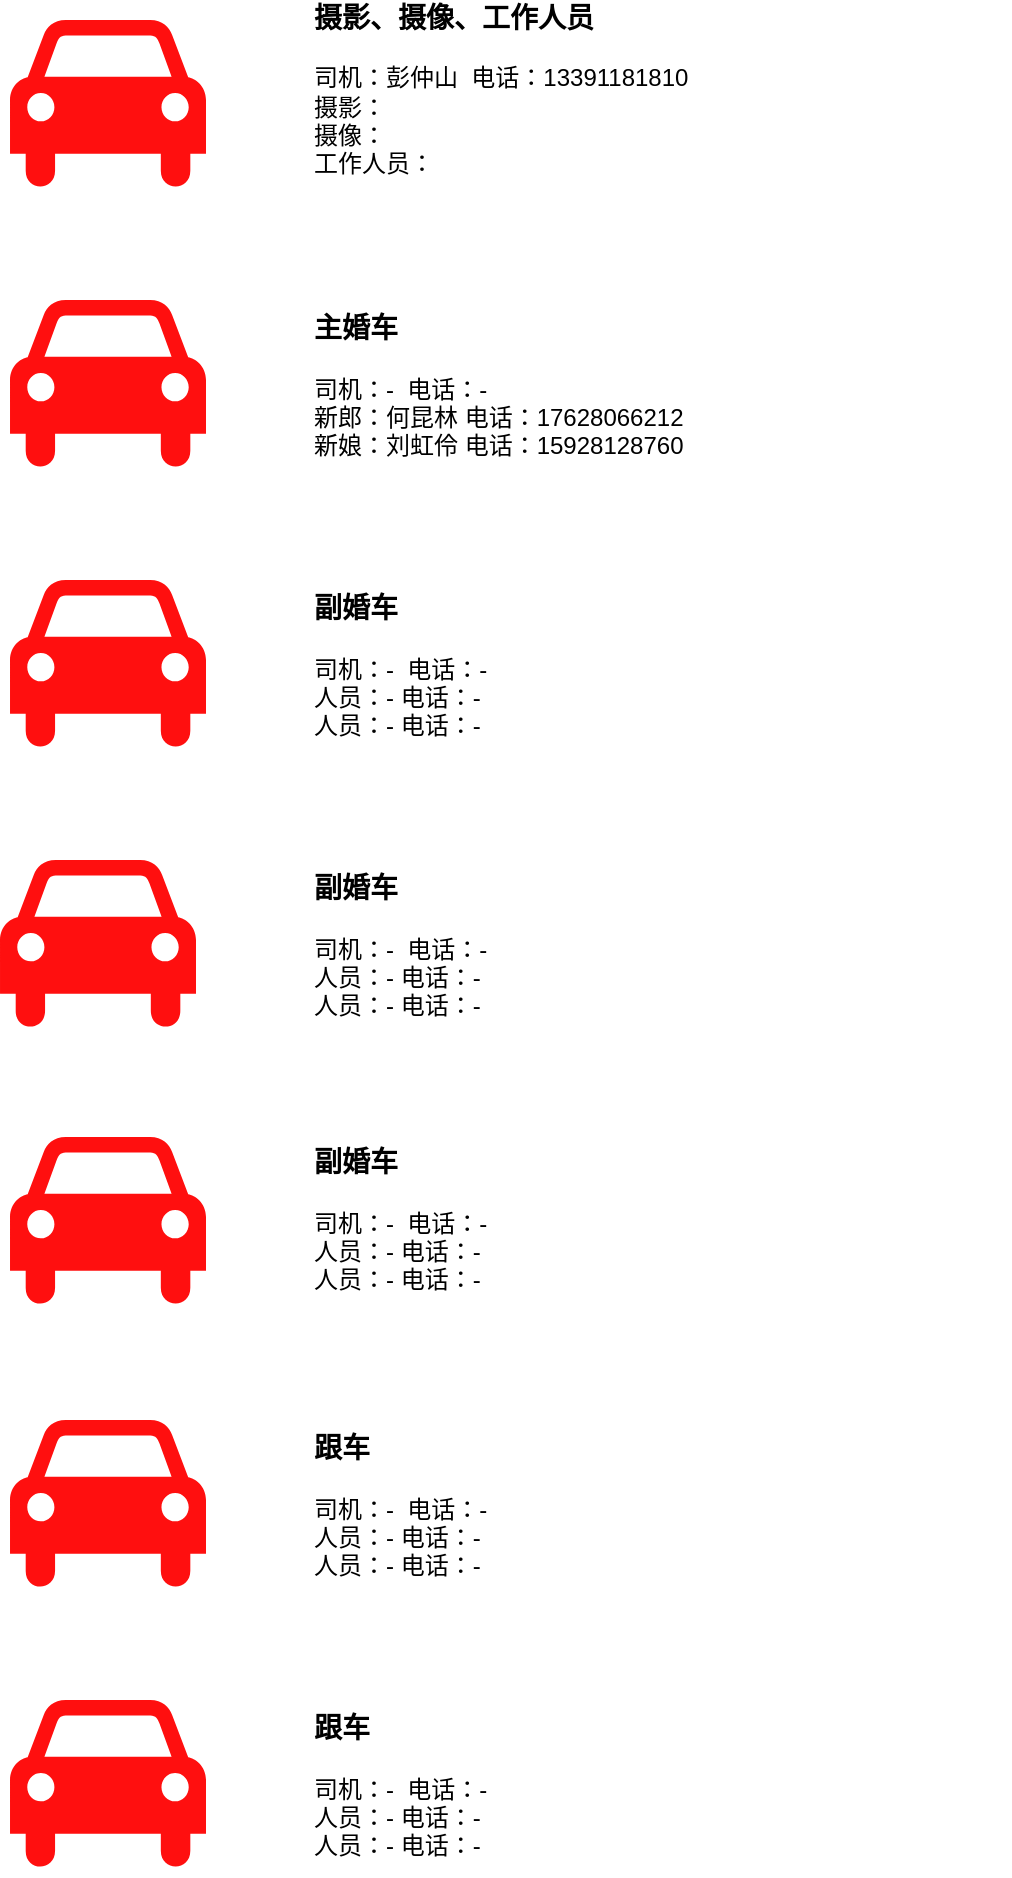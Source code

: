 <mxfile version="15.9.4" type="github">
  <diagram id="ChxOJC20nfknNe4g9IQP" name="Page-1">
    <mxGraphModel dx="2066" dy="2287" grid="1" gridSize="10" guides="1" tooltips="1" connect="1" arrows="1" fold="1" page="1" pageScale="1" pageWidth="827" pageHeight="1169" math="0" shadow="0">
      <root>
        <mxCell id="0" />
        <mxCell id="1" parent="0" />
        <mxCell id="bQJ2CA2lXjh7fbB7IvRR-1" value="" style="shape=mxgraph.signs.transportation.car_4;html=1;pointerEvents=1;fillColor=#FF0F0F;strokeColor=none;verticalLabelPosition=bottom;verticalAlign=top;align=center;" vertex="1" parent="1">
          <mxGeometry x="370" y="80" width="98" height="86" as="geometry" />
        </mxCell>
        <mxCell id="bQJ2CA2lXjh7fbB7IvRR-4" value="" style="shape=mxgraph.signs.transportation.car_4;html=1;pointerEvents=1;fillColor=#FF0F0F;strokeColor=none;verticalLabelPosition=bottom;verticalAlign=top;align=center;" vertex="1" parent="1">
          <mxGeometry x="370" y="220" width="98" height="86" as="geometry" />
        </mxCell>
        <mxCell id="bQJ2CA2lXjh7fbB7IvRR-5" value="" style="shape=mxgraph.signs.transportation.car_4;html=1;pointerEvents=1;fillColor=#FF0F0F;strokeColor=none;verticalLabelPosition=bottom;verticalAlign=top;align=center;" vertex="1" parent="1">
          <mxGeometry x="365" y="360" width="98" height="86" as="geometry" />
        </mxCell>
        <mxCell id="bQJ2CA2lXjh7fbB7IvRR-6" value="" style="shape=mxgraph.signs.transportation.car_4;html=1;pointerEvents=1;fillColor=#FF0F0F;strokeColor=none;verticalLabelPosition=bottom;verticalAlign=top;align=center;" vertex="1" parent="1">
          <mxGeometry x="370" y="498.5" width="98" height="86" as="geometry" />
        </mxCell>
        <mxCell id="bQJ2CA2lXjh7fbB7IvRR-7" value="" style="shape=mxgraph.signs.transportation.car_4;html=1;pointerEvents=1;fillColor=#FF0F0F;strokeColor=none;verticalLabelPosition=bottom;verticalAlign=top;align=center;" vertex="1" parent="1">
          <mxGeometry x="370" y="640" width="98" height="86" as="geometry" />
        </mxCell>
        <mxCell id="bQJ2CA2lXjh7fbB7IvRR-8" value="" style="shape=mxgraph.signs.transportation.car_4;html=1;pointerEvents=1;fillColor=#FF0F0F;strokeColor=none;verticalLabelPosition=bottom;verticalAlign=top;align=center;" vertex="1" parent="1">
          <mxGeometry x="370" y="780" width="98" height="86" as="geometry" />
        </mxCell>
        <mxCell id="bQJ2CA2lXjh7fbB7IvRR-9" value="" style="shape=mxgraph.signs.transportation.car_4;html=1;pointerEvents=1;fillColor=#FF0F0F;strokeColor=none;verticalLabelPosition=bottom;verticalAlign=top;align=center;" vertex="1" parent="1">
          <mxGeometry x="370" y="-60" width="98" height="86" as="geometry" />
        </mxCell>
        <mxCell id="bQJ2CA2lXjh7fbB7IvRR-10" value="&lt;b&gt;&lt;font style=&quot;font-size: 14px&quot;&gt;摄影、摄像、工作人员&lt;br&gt;&lt;/font&gt;&lt;/b&gt;&lt;br&gt;司机：彭仲山&amp;nbsp; 电话：13391181810&lt;br&gt;摄影：&lt;br&gt;摄像：&lt;br&gt;工作人员：" style="text;html=1;strokeColor=none;fillColor=none;align=left;verticalAlign=middle;whiteSpace=wrap;rounded=0;" vertex="1" parent="1">
          <mxGeometry x="520" y="-70" width="350" height="90" as="geometry" />
        </mxCell>
        <mxCell id="bQJ2CA2lXjh7fbB7IvRR-11" value="&lt;b&gt;&lt;font style=&quot;font-size: 14px&quot;&gt;主婚车&lt;br&gt;&lt;/font&gt;&lt;/b&gt;&lt;br&gt;司机：-&amp;nbsp; 电话：-&lt;br&gt;新郎：何昆林 电话：17628066212&lt;br&gt;新娘：刘虹伶 电话：15928128760" style="text;html=1;strokeColor=none;fillColor=none;align=left;verticalAlign=middle;whiteSpace=wrap;rounded=0;" vertex="1" parent="1">
          <mxGeometry x="520" y="78" width="350" height="90" as="geometry" />
        </mxCell>
        <mxCell id="bQJ2CA2lXjh7fbB7IvRR-12" value="&lt;b&gt;&lt;font style=&quot;font-size: 14px&quot;&gt;副婚车&lt;br&gt;&lt;/font&gt;&lt;/b&gt;&lt;br&gt;司机：-&amp;nbsp; 电话：-&lt;br&gt;人员：- 电话：-&lt;br&gt;人员：- 电话：-" style="text;html=1;strokeColor=none;fillColor=none;align=left;verticalAlign=middle;whiteSpace=wrap;rounded=0;" vertex="1" parent="1">
          <mxGeometry x="520" y="218" width="350" height="90" as="geometry" />
        </mxCell>
        <mxCell id="bQJ2CA2lXjh7fbB7IvRR-13" value="&lt;b&gt;&lt;font style=&quot;font-size: 14px&quot;&gt;副婚车&lt;br&gt;&lt;/font&gt;&lt;/b&gt;&lt;br&gt;司机：-&amp;nbsp; 电话：-&lt;br&gt;人员：- 电话：-&lt;br&gt;人员：- 电话：-" style="text;html=1;strokeColor=none;fillColor=none;align=left;verticalAlign=middle;whiteSpace=wrap;rounded=0;" vertex="1" parent="1">
          <mxGeometry x="520" y="358" width="350" height="90" as="geometry" />
        </mxCell>
        <mxCell id="bQJ2CA2lXjh7fbB7IvRR-14" value="&lt;b&gt;&lt;font style=&quot;font-size: 14px&quot;&gt;副婚车&lt;br&gt;&lt;/font&gt;&lt;/b&gt;&lt;br&gt;司机：-&amp;nbsp; 电话：-&lt;br&gt;人员：- 电话：-&lt;br&gt;人员：- 电话：-" style="text;html=1;strokeColor=none;fillColor=none;align=left;verticalAlign=middle;whiteSpace=wrap;rounded=0;" vertex="1" parent="1">
          <mxGeometry x="520" y="495" width="350" height="90" as="geometry" />
        </mxCell>
        <mxCell id="bQJ2CA2lXjh7fbB7IvRR-15" value="&lt;b&gt;&lt;font style=&quot;font-size: 14px&quot;&gt;跟车&lt;br&gt;&lt;/font&gt;&lt;/b&gt;&lt;br&gt;司机：-&amp;nbsp; 电话：-&lt;br&gt;人员：- 电话：-&lt;br&gt;人员：- 电话：-" style="text;html=1;strokeColor=none;fillColor=none;align=left;verticalAlign=middle;whiteSpace=wrap;rounded=0;" vertex="1" parent="1">
          <mxGeometry x="520" y="638" width="350" height="90" as="geometry" />
        </mxCell>
        <mxCell id="bQJ2CA2lXjh7fbB7IvRR-16" value="&lt;b&gt;&lt;font style=&quot;font-size: 14px&quot;&gt;跟车&lt;br&gt;&lt;/font&gt;&lt;/b&gt;&lt;br&gt;司机：-&amp;nbsp; 电话：-&lt;br&gt;人员：- 电话：-&lt;br&gt;人员：- 电话：-" style="text;html=1;strokeColor=none;fillColor=none;align=left;verticalAlign=middle;whiteSpace=wrap;rounded=0;" vertex="1" parent="1">
          <mxGeometry x="520" y="778" width="350" height="90" as="geometry" />
        </mxCell>
      </root>
    </mxGraphModel>
  </diagram>
</mxfile>
